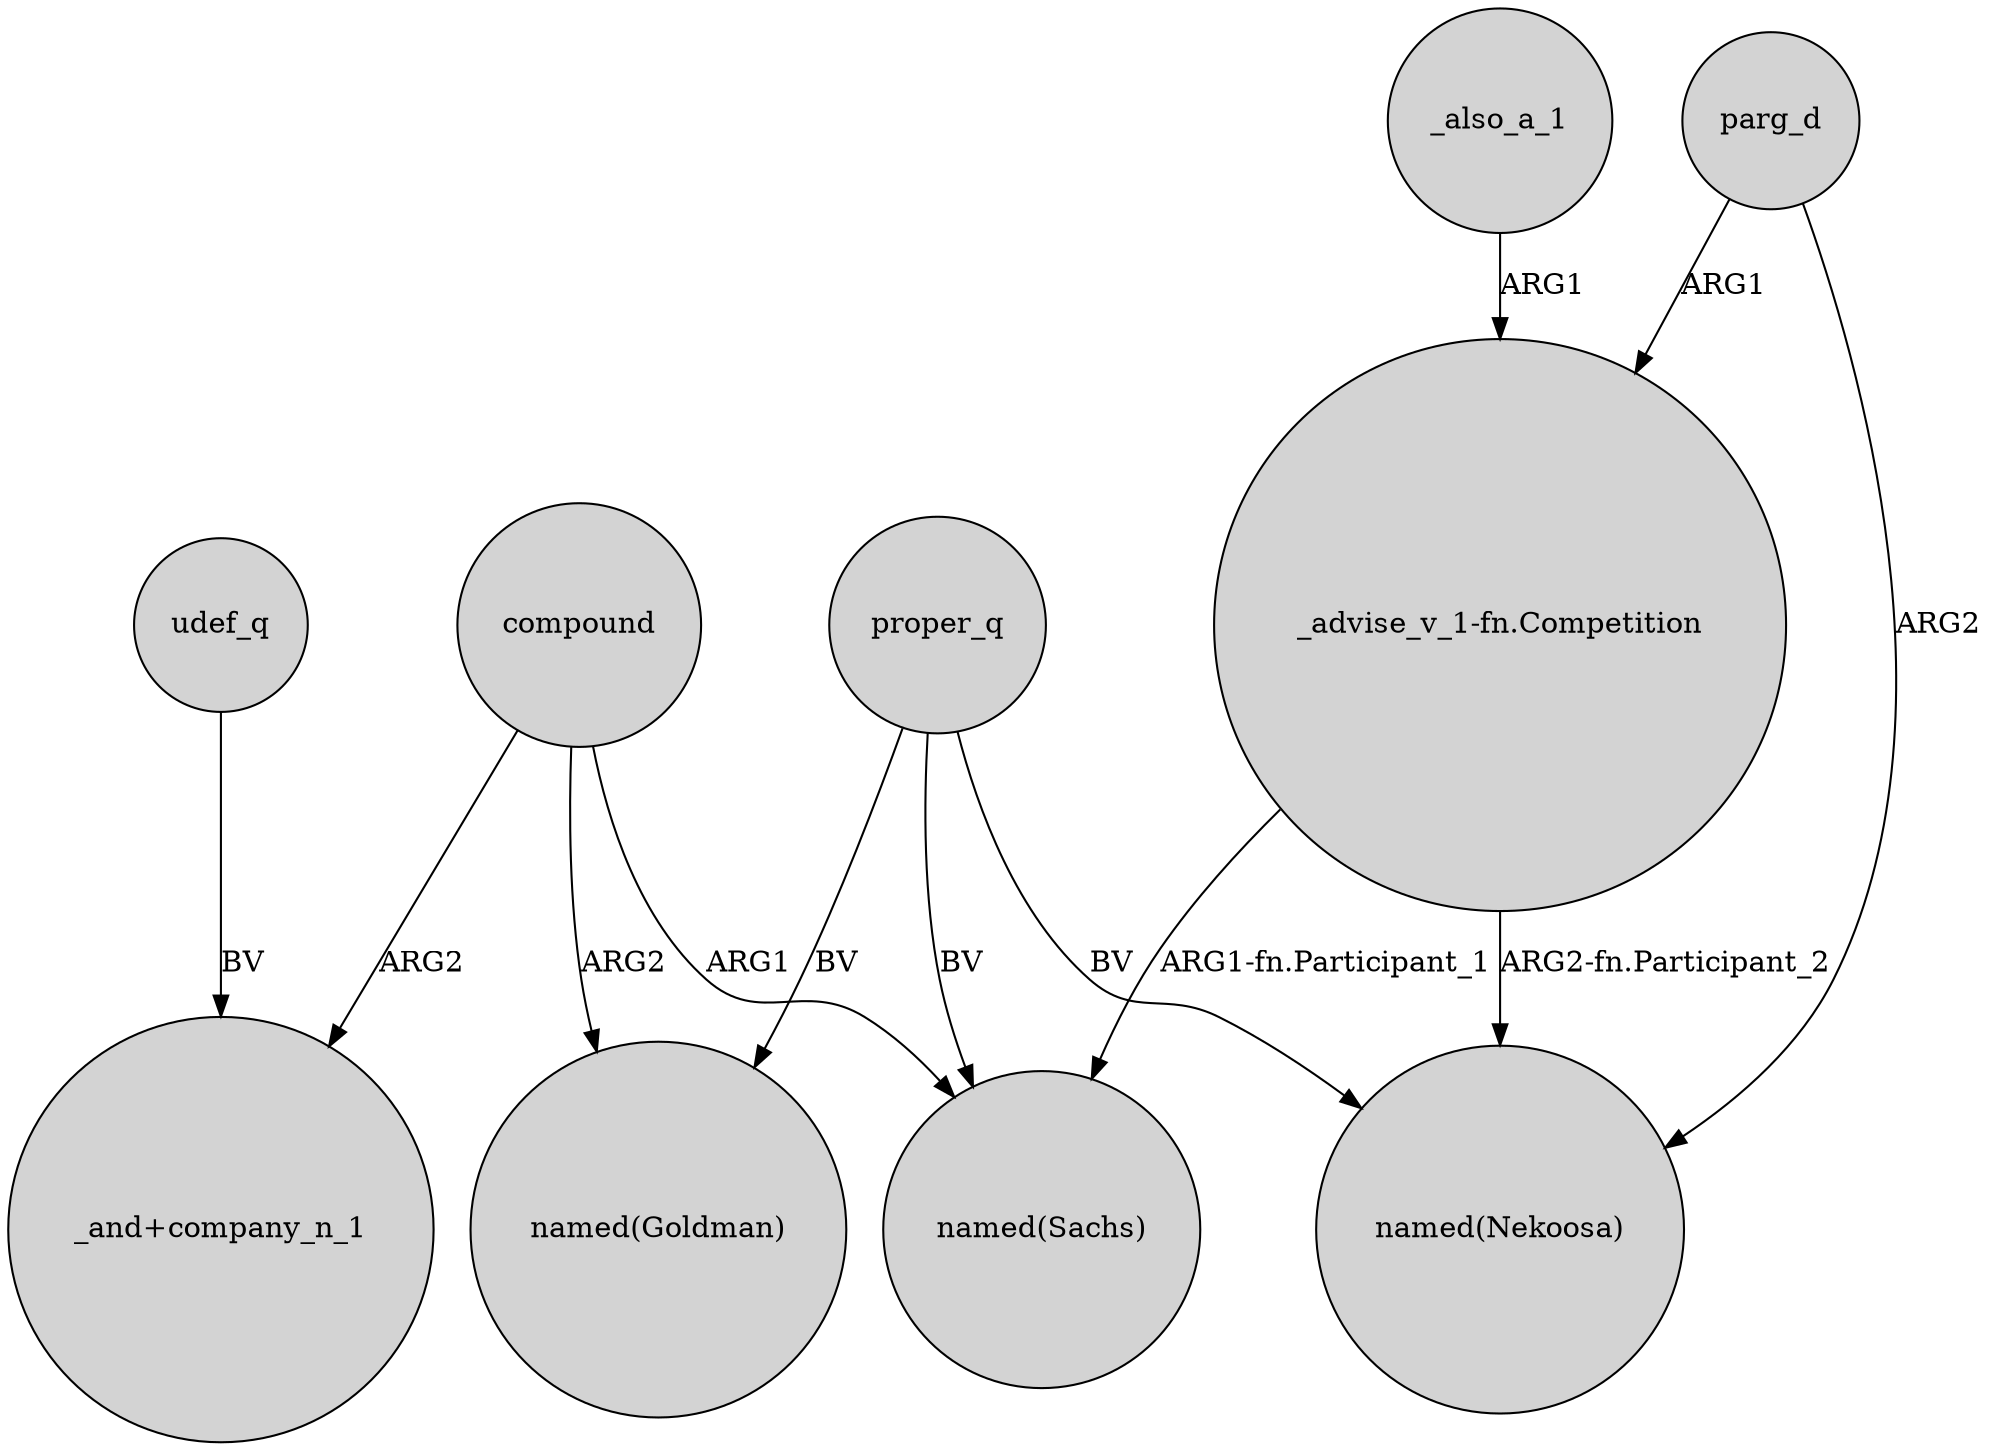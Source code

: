 digraph {
	node [shape=circle style=filled]
	_also_a_1 -> "_advise_v_1-fn.Competition" [label=ARG1]
	compound -> "named(Goldman)" [label=ARG2]
	parg_d -> "_advise_v_1-fn.Competition" [label=ARG1]
	proper_q -> "named(Goldman)" [label=BV]
	udef_q -> "_and+company_n_1" [label=BV]
	proper_q -> "named(Sachs)" [label=BV]
	compound -> "named(Sachs)" [label=ARG1]
	compound -> "_and+company_n_1" [label=ARG2]
	"_advise_v_1-fn.Competition" -> "named(Nekoosa)" [label="ARG2-fn.Participant_2"]
	parg_d -> "named(Nekoosa)" [label=ARG2]
	proper_q -> "named(Nekoosa)" [label=BV]
	"_advise_v_1-fn.Competition" -> "named(Sachs)" [label="ARG1-fn.Participant_1"]
}
